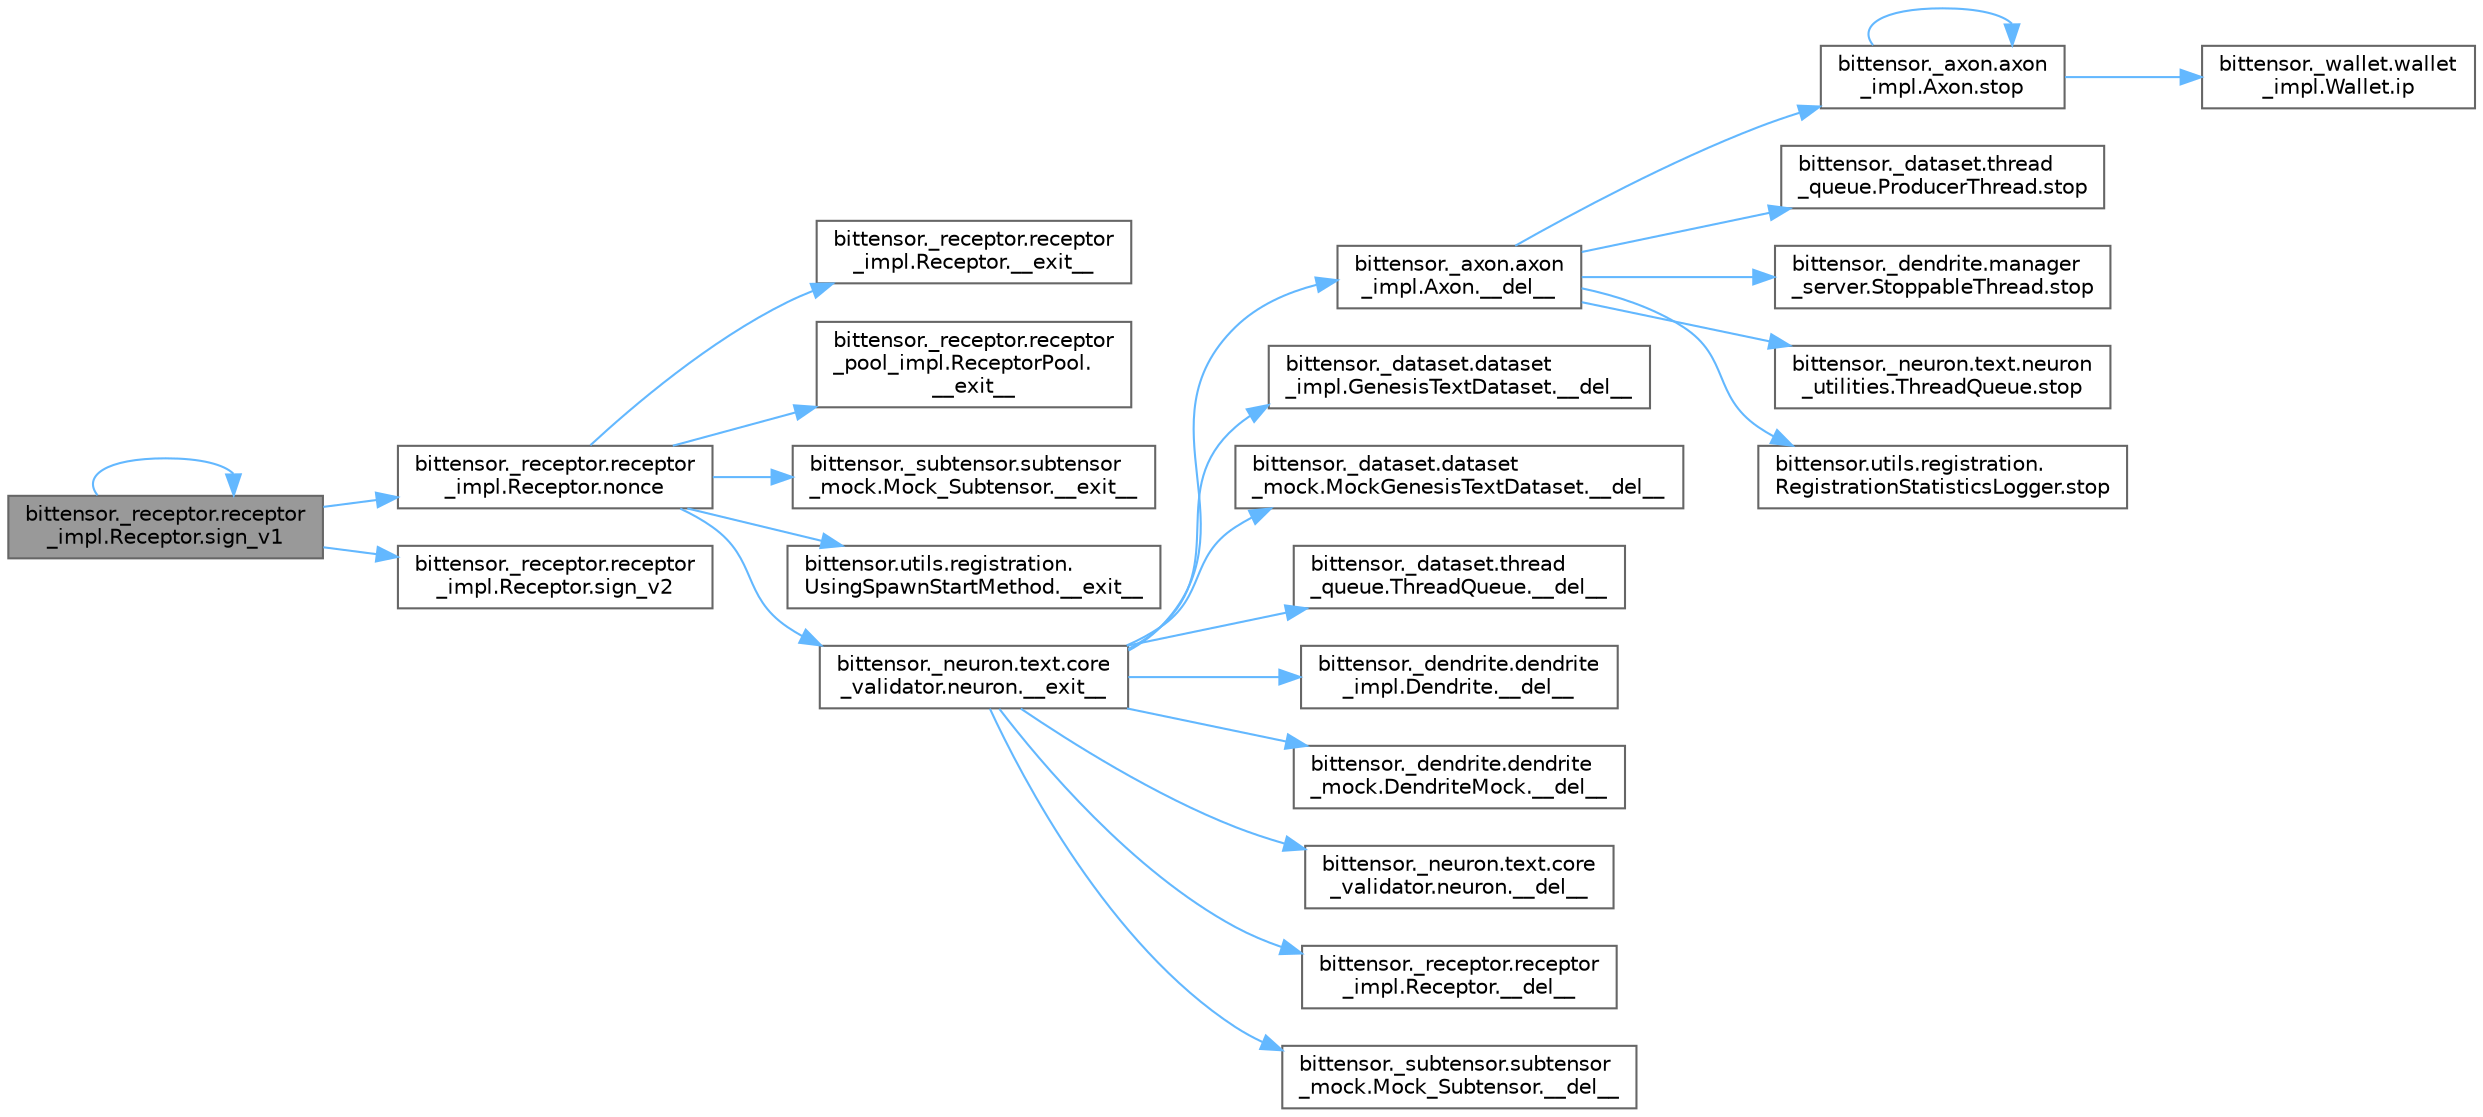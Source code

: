 digraph "bittensor._receptor.receptor_impl.Receptor.sign_v1"
{
 // LATEX_PDF_SIZE
  bgcolor="transparent";
  edge [fontname=Helvetica,fontsize=10,labelfontname=Helvetica,labelfontsize=10];
  node [fontname=Helvetica,fontsize=10,shape=box,height=0.2,width=0.4];
  rankdir="LR";
  Node1 [label="bittensor._receptor.receptor\l_impl.Receptor.sign_v1",height=0.2,width=0.4,color="gray40", fillcolor="grey60", style="filled", fontcolor="black",tooltip=" "];
  Node1 -> Node2 [color="steelblue1",style="solid"];
  Node2 [label="bittensor._receptor.receptor\l_impl.Receptor.nonce",height=0.2,width=0.4,color="grey40", fillcolor="white", style="filled",URL="$classbittensor_1_1__receptor_1_1receptor__impl_1_1_receptor.html#a6bafdd8543cf31cf15248f6bc2267b24",tooltip=" "];
  Node2 -> Node3 [color="steelblue1",style="solid"];
  Node3 [label="bittensor._receptor.receptor\l_impl.Receptor.__exit__",height=0.2,width=0.4,color="grey40", fillcolor="white", style="filled",URL="$classbittensor_1_1__receptor_1_1receptor__impl_1_1_receptor.html#a80c6d7df4dca19b3199e4b7ae1cfd0c9",tooltip=" "];
  Node2 -> Node4 [color="steelblue1",style="solid"];
  Node4 [label="bittensor._receptor.receptor\l_pool_impl.ReceptorPool.\l__exit__",height=0.2,width=0.4,color="grey40", fillcolor="white", style="filled",URL="$classbittensor_1_1__receptor_1_1receptor__pool__impl_1_1_receptor_pool.html#a0d246fe4eb61cbb15c7f654d94619b66",tooltip=" "];
  Node2 -> Node5 [color="steelblue1",style="solid"];
  Node5 [label="bittensor._subtensor.subtensor\l_mock.Mock_Subtensor.__exit__",height=0.2,width=0.4,color="grey40", fillcolor="white", style="filled",URL="$classbittensor_1_1__subtensor_1_1subtensor__mock_1_1_mock___subtensor.html#a02e877bf6dcb4ff6eff10f94c2d64372",tooltip=" "];
  Node2 -> Node6 [color="steelblue1",style="solid"];
  Node6 [label="bittensor.utils.registration.\lUsingSpawnStartMethod.__exit__",height=0.2,width=0.4,color="grey40", fillcolor="white", style="filled",URL="$classbittensor_1_1utils_1_1registration_1_1_using_spawn_start_method.html#a28fd2df90eb9be5bfc6765929a8d9b07",tooltip=" "];
  Node2 -> Node7 [color="steelblue1",style="solid"];
  Node7 [label="bittensor._neuron.text.core\l_validator.neuron.__exit__",height=0.2,width=0.4,color="grey40", fillcolor="white", style="filled",URL="$classbittensor_1_1__neuron_1_1text_1_1core__validator_1_1neuron.html#a00bf036af9efdc51600379db5df9a8c7",tooltip=" "];
  Node7 -> Node8 [color="steelblue1",style="solid"];
  Node8 [label="bittensor._axon.axon\l_impl.Axon.__del__",height=0.2,width=0.4,color="grey40", fillcolor="white", style="filled",URL="$classbittensor_1_1__axon_1_1axon__impl_1_1_axon.html#a0cbb67c54b3c01198a71c91b6bd37709",tooltip=" "];
  Node8 -> Node9 [color="steelblue1",style="solid"];
  Node9 [label="bittensor._axon.axon\l_impl.Axon.stop",height=0.2,width=0.4,color="grey40", fillcolor="white", style="filled",URL="$classbittensor_1_1__axon_1_1axon__impl_1_1_axon.html#a26628e7f324a051d11992b448fb41697",tooltip=" "];
  Node9 -> Node10 [color="steelblue1",style="solid"];
  Node10 [label="bittensor._wallet.wallet\l_impl.Wallet.ip",height=0.2,width=0.4,color="grey40", fillcolor="white", style="filled",URL="$classbittensor_1_1__wallet_1_1wallet__impl_1_1_wallet.html#a2eee19b8640c814e60631c5c5c1bd3e8",tooltip=" "];
  Node9 -> Node9 [color="steelblue1",style="solid"];
  Node8 -> Node11 [color="steelblue1",style="solid"];
  Node11 [label="bittensor._dataset.thread\l_queue.ProducerThread.stop",height=0.2,width=0.4,color="grey40", fillcolor="white", style="filled",URL="$classbittensor_1_1__dataset_1_1thread__queue_1_1_producer_thread.html#ac27f39b49b0ee8f0f99ed7ec9fe4c487",tooltip=" "];
  Node8 -> Node12 [color="steelblue1",style="solid"];
  Node12 [label="bittensor._dendrite.manager\l_server.StoppableThread.stop",height=0.2,width=0.4,color="grey40", fillcolor="white", style="filled",URL="$classbittensor_1_1__dendrite_1_1manager__server_1_1_stoppable_thread.html#ae2c8f87c2f576706ae74af2e1ec42bd3",tooltip=" "];
  Node8 -> Node13 [color="steelblue1",style="solid"];
  Node13 [label="bittensor._neuron.text.neuron\l_utilities.ThreadQueue.stop",height=0.2,width=0.4,color="grey40", fillcolor="white", style="filled",URL="$classbittensor_1_1__neuron_1_1text_1_1neuron__utilities_1_1_thread_queue.html#a0fc267c0a1172c98a1401badee1b04af",tooltip=" "];
  Node8 -> Node14 [color="steelblue1",style="solid"];
  Node14 [label="bittensor.utils.registration.\lRegistrationStatisticsLogger.stop",height=0.2,width=0.4,color="grey40", fillcolor="white", style="filled",URL="$classbittensor_1_1utils_1_1registration_1_1_registration_statistics_logger.html#a4492e3b34a1ab99e2a3458969b0bf8cd",tooltip=" "];
  Node7 -> Node15 [color="steelblue1",style="solid"];
  Node15 [label="bittensor._dataset.dataset\l_impl.GenesisTextDataset.__del__",height=0.2,width=0.4,color="grey40", fillcolor="white", style="filled",URL="$classbittensor_1_1__dataset_1_1dataset__impl_1_1_genesis_text_dataset.html#a7f740f31cb07c58f7beba138fb8e6182",tooltip=" "];
  Node7 -> Node16 [color="steelblue1",style="solid"];
  Node16 [label="bittensor._dataset.dataset\l_mock.MockGenesisTextDataset.__del__",height=0.2,width=0.4,color="grey40", fillcolor="white", style="filled",URL="$classbittensor_1_1__dataset_1_1dataset__mock_1_1_mock_genesis_text_dataset.html#a080c4e04723987d9561491c366bd24f7",tooltip=" "];
  Node7 -> Node17 [color="steelblue1",style="solid"];
  Node17 [label="bittensor._dataset.thread\l_queue.ThreadQueue.__del__",height=0.2,width=0.4,color="grey40", fillcolor="white", style="filled",URL="$classbittensor_1_1__dataset_1_1thread__queue_1_1_thread_queue.html#a1fba9cdc7bce42d4003530f5ee9e4257",tooltip=" "];
  Node7 -> Node18 [color="steelblue1",style="solid"];
  Node18 [label="bittensor._dendrite.dendrite\l_impl.Dendrite.__del__",height=0.2,width=0.4,color="grey40", fillcolor="white", style="filled",URL="$classbittensor_1_1__dendrite_1_1dendrite__impl_1_1_dendrite.html#adc463ae82af32a95dd0c0b538556ef88",tooltip=" "];
  Node7 -> Node19 [color="steelblue1",style="solid"];
  Node19 [label="bittensor._dendrite.dendrite\l_mock.DendriteMock.__del__",height=0.2,width=0.4,color="grey40", fillcolor="white", style="filled",URL="$classbittensor_1_1__dendrite_1_1dendrite__mock_1_1_dendrite_mock.html#a808509a1c1618ec006377e3131becf1a",tooltip=" "];
  Node7 -> Node20 [color="steelblue1",style="solid"];
  Node20 [label="bittensor._neuron.text.core\l_validator.neuron.__del__",height=0.2,width=0.4,color="grey40", fillcolor="white", style="filled",URL="$classbittensor_1_1__neuron_1_1text_1_1core__validator_1_1neuron.html#a583724d45669eb79b4f030287259d226",tooltip=" "];
  Node7 -> Node21 [color="steelblue1",style="solid"];
  Node21 [label="bittensor._receptor.receptor\l_impl.Receptor.__del__",height=0.2,width=0.4,color="grey40", fillcolor="white", style="filled",URL="$classbittensor_1_1__receptor_1_1receptor__impl_1_1_receptor.html#a9ba41a14a93d5a3688de27864964b85b",tooltip=" "];
  Node7 -> Node22 [color="steelblue1",style="solid"];
  Node22 [label="bittensor._subtensor.subtensor\l_mock.Mock_Subtensor.__del__",height=0.2,width=0.4,color="grey40", fillcolor="white", style="filled",URL="$classbittensor_1_1__subtensor_1_1subtensor__mock_1_1_mock___subtensor.html#a6495fb0866e8c3effdcb27187fc7f26f",tooltip=" "];
  Node1 -> Node1 [color="steelblue1",style="solid"];
  Node1 -> Node23 [color="steelblue1",style="solid"];
  Node23 [label="bittensor._receptor.receptor\l_impl.Receptor.sign_v2",height=0.2,width=0.4,color="grey40", fillcolor="white", style="filled",URL="$classbittensor_1_1__receptor_1_1receptor__impl_1_1_receptor.html#ad4911eccdc90a76ae6ca57f57134abbe",tooltip=" "];
}
